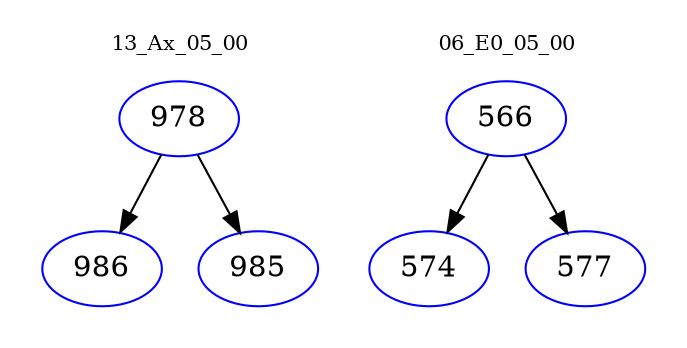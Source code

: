 digraph{
subgraph cluster_0 {
color = white
label = "13_Ax_05_00";
fontsize=10;
T0_978 [label="978", color="blue"]
T0_978 -> T0_986 [color="black"]
T0_986 [label="986", color="blue"]
T0_978 -> T0_985 [color="black"]
T0_985 [label="985", color="blue"]
}
subgraph cluster_1 {
color = white
label = "06_E0_05_00";
fontsize=10;
T1_566 [label="566", color="blue"]
T1_566 -> T1_574 [color="black"]
T1_574 [label="574", color="blue"]
T1_566 -> T1_577 [color="black"]
T1_577 [label="577", color="blue"]
}
}
